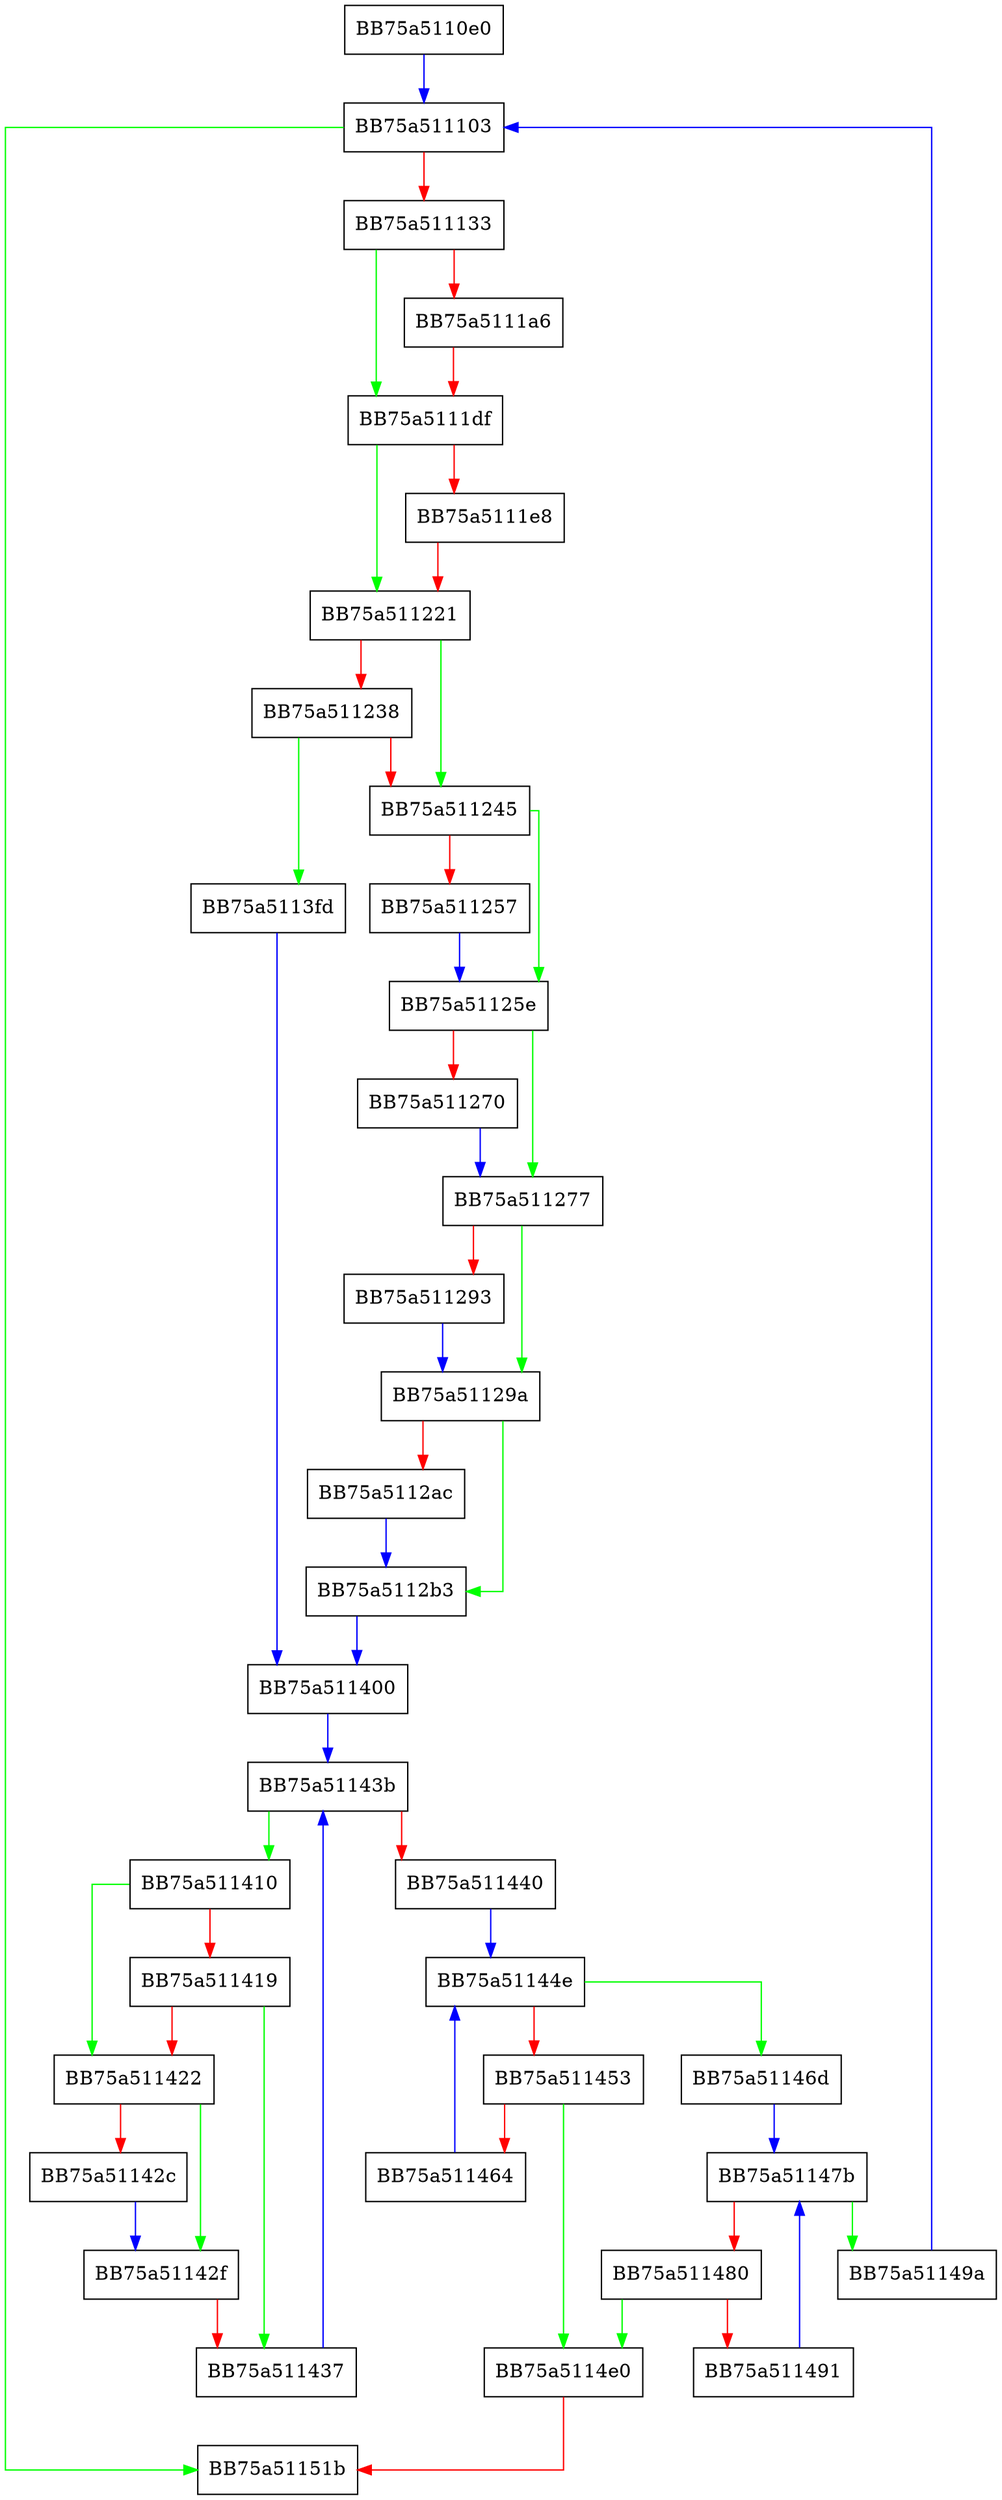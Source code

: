 digraph OutputDetailedDigitalSignatureInfoPLI {
  node [shape="box"];
  graph [splines=ortho];
  BB75a5110e0 -> BB75a511103 [color="blue"];
  BB75a511103 -> BB75a51151b [color="green"];
  BB75a511103 -> BB75a511133 [color="red"];
  BB75a511133 -> BB75a5111df [color="green"];
  BB75a511133 -> BB75a5111a6 [color="red"];
  BB75a5111a6 -> BB75a5111df [color="red"];
  BB75a5111df -> BB75a511221 [color="green"];
  BB75a5111df -> BB75a5111e8 [color="red"];
  BB75a5111e8 -> BB75a511221 [color="red"];
  BB75a511221 -> BB75a511245 [color="green"];
  BB75a511221 -> BB75a511238 [color="red"];
  BB75a511238 -> BB75a5113fd [color="green"];
  BB75a511238 -> BB75a511245 [color="red"];
  BB75a511245 -> BB75a51125e [color="green"];
  BB75a511245 -> BB75a511257 [color="red"];
  BB75a511257 -> BB75a51125e [color="blue"];
  BB75a51125e -> BB75a511277 [color="green"];
  BB75a51125e -> BB75a511270 [color="red"];
  BB75a511270 -> BB75a511277 [color="blue"];
  BB75a511277 -> BB75a51129a [color="green"];
  BB75a511277 -> BB75a511293 [color="red"];
  BB75a511293 -> BB75a51129a [color="blue"];
  BB75a51129a -> BB75a5112b3 [color="green"];
  BB75a51129a -> BB75a5112ac [color="red"];
  BB75a5112ac -> BB75a5112b3 [color="blue"];
  BB75a5112b3 -> BB75a511400 [color="blue"];
  BB75a5113fd -> BB75a511400 [color="blue"];
  BB75a511400 -> BB75a51143b [color="blue"];
  BB75a511410 -> BB75a511422 [color="green"];
  BB75a511410 -> BB75a511419 [color="red"];
  BB75a511419 -> BB75a511437 [color="green"];
  BB75a511419 -> BB75a511422 [color="red"];
  BB75a511422 -> BB75a51142f [color="green"];
  BB75a511422 -> BB75a51142c [color="red"];
  BB75a51142c -> BB75a51142f [color="blue"];
  BB75a51142f -> BB75a511437 [color="red"];
  BB75a511437 -> BB75a51143b [color="blue"];
  BB75a51143b -> BB75a511410 [color="green"];
  BB75a51143b -> BB75a511440 [color="red"];
  BB75a511440 -> BB75a51144e [color="blue"];
  BB75a51144e -> BB75a51146d [color="green"];
  BB75a51144e -> BB75a511453 [color="red"];
  BB75a511453 -> BB75a5114e0 [color="green"];
  BB75a511453 -> BB75a511464 [color="red"];
  BB75a511464 -> BB75a51144e [color="blue"];
  BB75a51146d -> BB75a51147b [color="blue"];
  BB75a51147b -> BB75a51149a [color="green"];
  BB75a51147b -> BB75a511480 [color="red"];
  BB75a511480 -> BB75a5114e0 [color="green"];
  BB75a511480 -> BB75a511491 [color="red"];
  BB75a511491 -> BB75a51147b [color="blue"];
  BB75a51149a -> BB75a511103 [color="blue"];
  BB75a5114e0 -> BB75a51151b [color="red"];
}